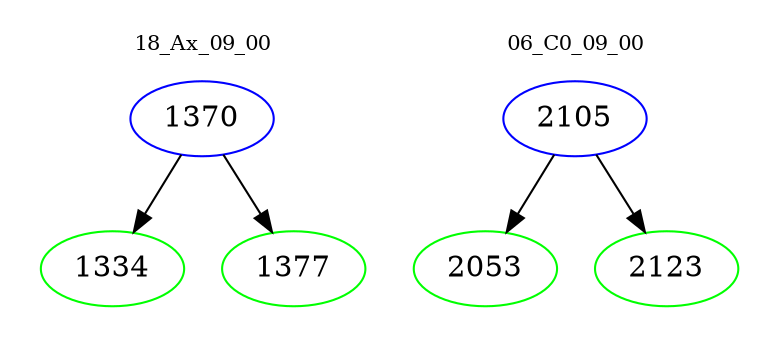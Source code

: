 digraph{
subgraph cluster_0 {
color = white
label = "18_Ax_09_00";
fontsize=10;
T0_1370 [label="1370", color="blue"]
T0_1370 -> T0_1334 [color="black"]
T0_1334 [label="1334", color="green"]
T0_1370 -> T0_1377 [color="black"]
T0_1377 [label="1377", color="green"]
}
subgraph cluster_1 {
color = white
label = "06_C0_09_00";
fontsize=10;
T1_2105 [label="2105", color="blue"]
T1_2105 -> T1_2053 [color="black"]
T1_2053 [label="2053", color="green"]
T1_2105 -> T1_2123 [color="black"]
T1_2123 [label="2123", color="green"]
}
}
